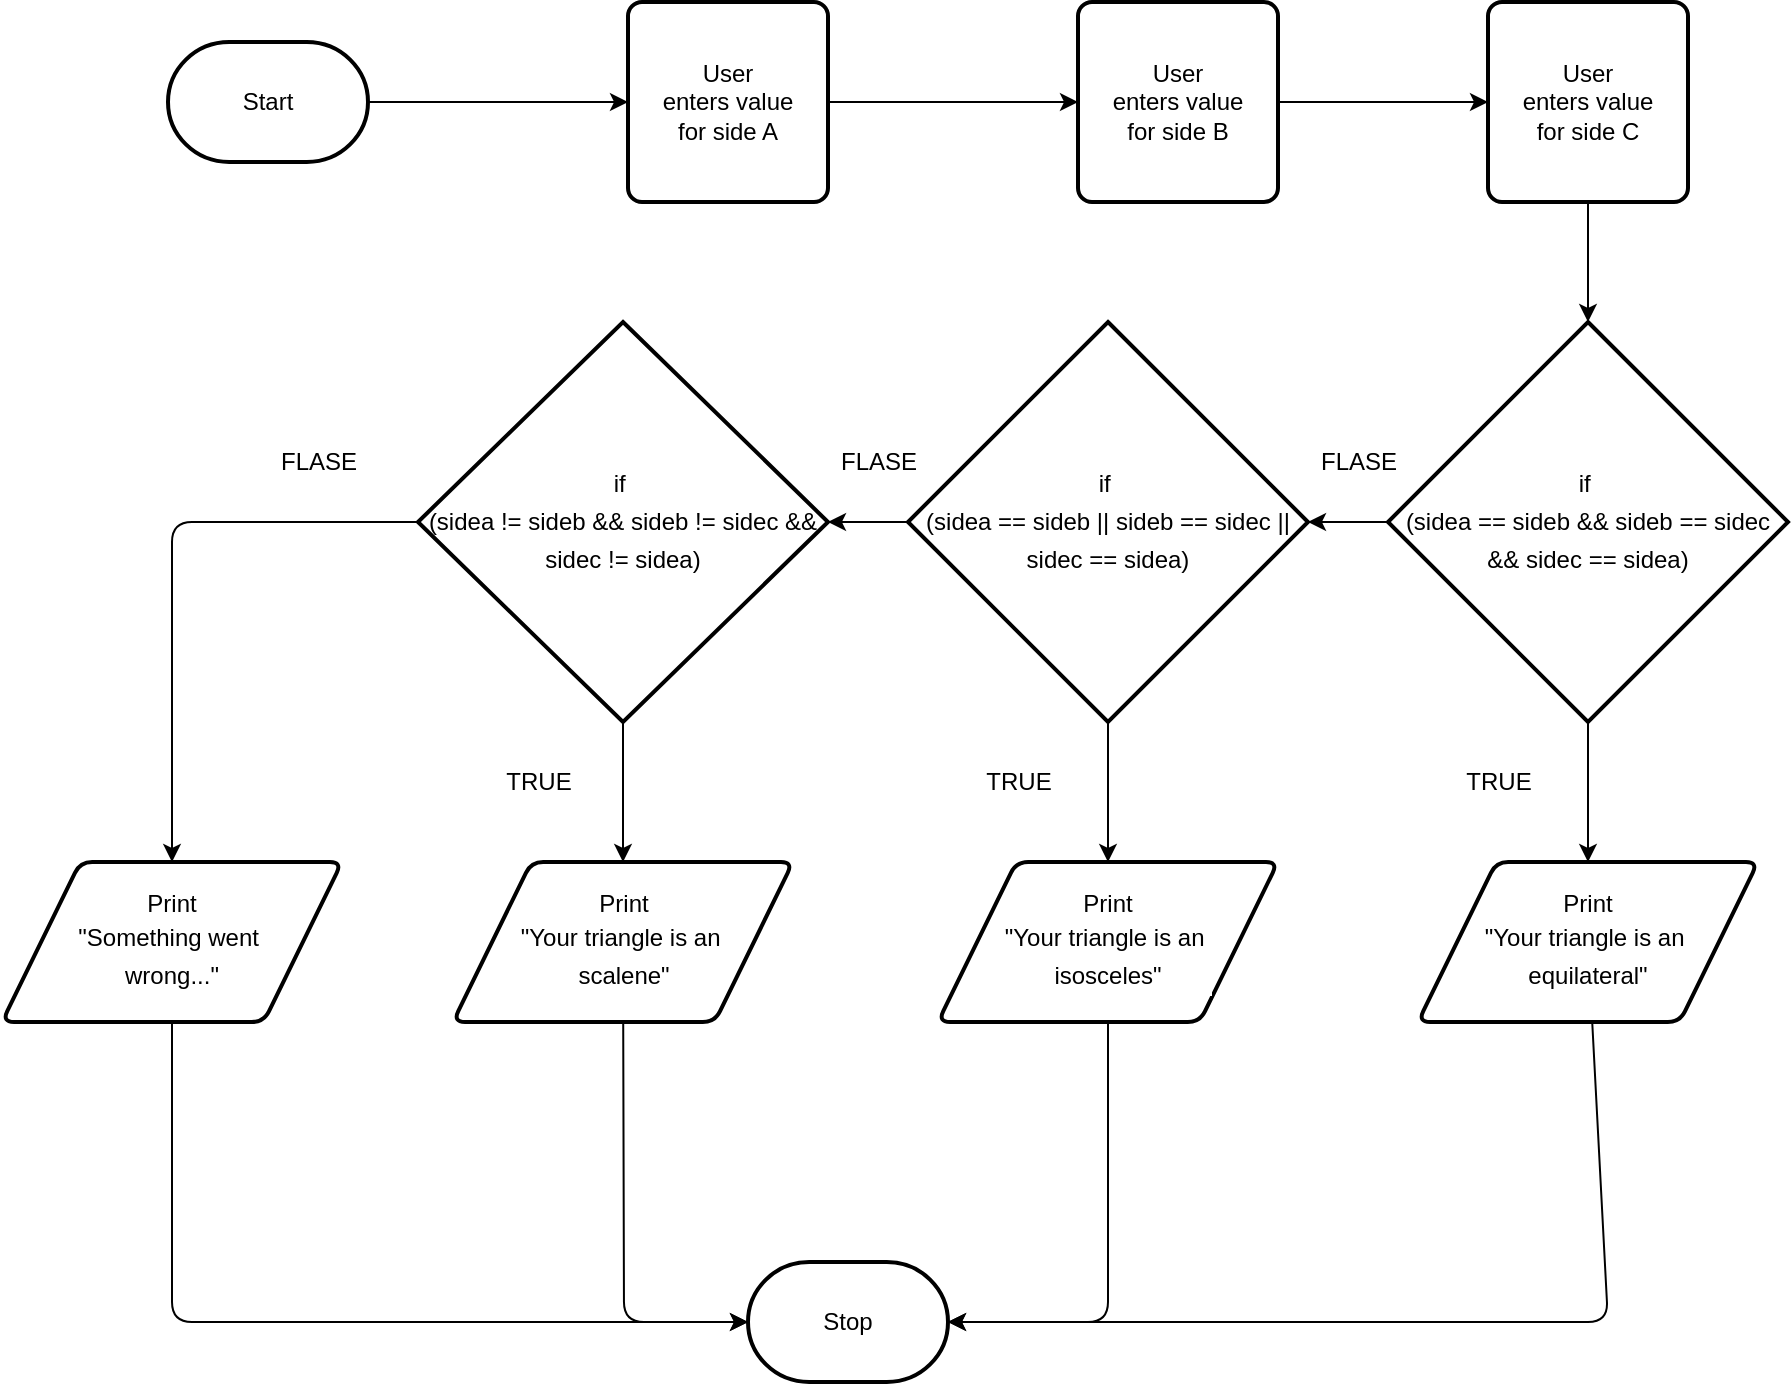 <mxfile>
    <diagram id="wN11-prrBjbYtcBjHlCy" name="Page-1">
        <mxGraphModel dx="1499" dy="563" grid="1" gridSize="10" guides="1" tooltips="1" connect="1" arrows="1" fold="1" page="1" pageScale="1" pageWidth="827" pageHeight="1169" math="0" shadow="0">
            <root>
                <mxCell id="0"/>
                <mxCell id="1" parent="0"/>
                <mxCell id="6" style="edgeStyle=none;html=1;" parent="1" source="2" target="3" edge="1">
                    <mxGeometry relative="1" as="geometry"/>
                </mxCell>
                <mxCell id="2" value="Start" style="strokeWidth=2;html=1;shape=mxgraph.flowchart.terminator;whiteSpace=wrap;" parent="1" vertex="1">
                    <mxGeometry x="-330" y="320" width="100" height="60" as="geometry"/>
                </mxCell>
                <mxCell id="7" style="edgeStyle=none;html=1;" parent="1" source="3" target="5" edge="1">
                    <mxGeometry relative="1" as="geometry"/>
                </mxCell>
                <mxCell id="3" value="User&lt;br&gt;enters value&lt;br&gt;for side A" style="rounded=1;whiteSpace=wrap;html=1;absoluteArcSize=1;arcSize=14;strokeWidth=2;" parent="1" vertex="1">
                    <mxGeometry x="-100" y="300" width="100" height="100" as="geometry"/>
                </mxCell>
                <mxCell id="26" style="edgeStyle=none;html=1;" edge="1" parent="1" source="4" target="12">
                    <mxGeometry relative="1" as="geometry"/>
                </mxCell>
                <mxCell id="4" value="User&lt;br&gt;enters value&lt;br&gt;for side C" style="rounded=1;whiteSpace=wrap;html=1;absoluteArcSize=1;arcSize=14;strokeWidth=2;" parent="1" vertex="1">
                    <mxGeometry x="330" y="300" width="100" height="100" as="geometry"/>
                </mxCell>
                <mxCell id="9" style="edgeStyle=none;html=1;" parent="1" source="5" target="4" edge="1">
                    <mxGeometry relative="1" as="geometry"/>
                </mxCell>
                <mxCell id="5" value="User&lt;br&gt;enters value&lt;br&gt;for side B" style="rounded=1;whiteSpace=wrap;html=1;absoluteArcSize=1;arcSize=14;strokeWidth=2;" parent="1" vertex="1">
                    <mxGeometry x="125" y="300" width="100" height="100" as="geometry"/>
                </mxCell>
                <mxCell id="25" style="edgeStyle=none;html=1;exitX=0;exitY=0.5;exitDx=0;exitDy=0;exitPerimeter=0;entryX=1;entryY=0.5;entryDx=0;entryDy=0;entryPerimeter=0;" edge="1" parent="1" source="10" target="11">
                    <mxGeometry relative="1" as="geometry"/>
                </mxCell>
                <mxCell id="32" style="edgeStyle=none;html=1;fontFamily=Helvetica;fontSize=12;fontColor=#000000;" edge="1" parent="1" source="10" target="28">
                    <mxGeometry relative="1" as="geometry"/>
                </mxCell>
                <mxCell id="10" value="&lt;div style=&quot;line-height: 19px&quot;&gt;&lt;font style=&quot;font-size: 12px&quot;&gt;if&amp;nbsp;&lt;/font&gt;&lt;/div&gt;&lt;div style=&quot;line-height: 19px&quot;&gt;&lt;font style=&quot;font-size: 12px&quot;&gt;(sidea == sideb || sideb == sidec || sidec == sidea)&lt;/font&gt;&lt;/div&gt;" style="strokeWidth=2;html=1;shape=mxgraph.flowchart.decision;whiteSpace=wrap;" parent="1" vertex="1">
                    <mxGeometry x="40" y="460" width="200" height="200" as="geometry"/>
                </mxCell>
                <mxCell id="33" style="edgeStyle=none;html=1;fontFamily=Helvetica;fontSize=12;fontColor=#000000;" edge="1" parent="1" source="11" target="29">
                    <mxGeometry relative="1" as="geometry"/>
                </mxCell>
                <mxCell id="40" style="edgeStyle=none;html=1;exitX=0;exitY=0.5;exitDx=0;exitDy=0;exitPerimeter=0;fontFamily=Helvetica;fontSize=12;fontColor=#000000;" edge="1" parent="1" source="11" target="37">
                    <mxGeometry relative="1" as="geometry">
                        <Array as="points">
                            <mxPoint x="-328" y="560"/>
                        </Array>
                    </mxGeometry>
                </mxCell>
                <mxCell id="11" value="&lt;div style=&quot;line-height: 19px&quot;&gt;&lt;div style=&quot;line-height: 19px&quot;&gt;&lt;div style=&quot;line-height: 19px&quot;&gt;if&amp;nbsp;&lt;/div&gt;&lt;div style=&quot;line-height: 19px&quot;&gt;(sidea != sideb &amp;amp;&amp;amp; sideb != sidec &amp;amp;&amp;amp; sidec != sidea)&lt;/div&gt;&lt;/div&gt;&lt;/div&gt;" style="strokeWidth=2;html=1;shape=mxgraph.flowchart.decision;whiteSpace=wrap;" parent="1" vertex="1">
                    <mxGeometry x="-205" y="460" width="205" height="200" as="geometry"/>
                </mxCell>
                <mxCell id="24" style="edgeStyle=none;html=1;exitX=0;exitY=0.5;exitDx=0;exitDy=0;exitPerimeter=0;entryX=1;entryY=0.5;entryDx=0;entryDy=0;entryPerimeter=0;" edge="1" parent="1" source="12" target="10">
                    <mxGeometry relative="1" as="geometry"/>
                </mxCell>
                <mxCell id="31" style="edgeStyle=none;html=1;fontFamily=Helvetica;fontSize=12;fontColor=#000000;" edge="1" parent="1" source="12" target="27">
                    <mxGeometry relative="1" as="geometry"/>
                </mxCell>
                <mxCell id="12" value="&lt;div style=&quot;line-height: 19px&quot;&gt;&lt;div style=&quot;line-height: 19px&quot;&gt;if&amp;nbsp;&lt;/div&gt;&lt;div style=&quot;line-height: 19px&quot;&gt;(sidea == sideb &amp;amp;&amp;amp; sideb == sidec &amp;amp;&amp;amp; sidec == sidea)&lt;/div&gt;&lt;/div&gt;" style="strokeWidth=2;html=1;shape=mxgraph.flowchart.decision;whiteSpace=wrap;" parent="1" vertex="1">
                    <mxGeometry x="280" y="460" width="200" height="200" as="geometry"/>
                </mxCell>
                <mxCell id="16" value="Stop" style="strokeWidth=2;html=1;shape=mxgraph.flowchart.terminator;whiteSpace=wrap;labelBackgroundColor=none;fontFamily=Helvetica;fontSize=12;fontColor=#000000;" parent="1" vertex="1">
                    <mxGeometry x="-40" y="930" width="100" height="60" as="geometry"/>
                </mxCell>
                <mxCell id="43" style="edgeStyle=none;html=1;fontFamily=Helvetica;fontSize=12;fontColor=#000000;" edge="1" parent="1" source="27" target="16">
                    <mxGeometry relative="1" as="geometry">
                        <Array as="points">
                            <mxPoint x="390" y="960"/>
                        </Array>
                    </mxGeometry>
                </mxCell>
                <mxCell id="27" value="&lt;font style=&quot;font-size: 12px&quot;&gt;Print&lt;br&gt;&lt;/font&gt;&lt;div style=&quot;line-height: 19px&quot;&gt;  &lt;font style=&quot;font-size: 12px&quot;&gt;&quot;Your triangle is an&amp;nbsp;&lt;/font&gt;&lt;/div&gt;&lt;div style=&quot;line-height: 19px&quot;&gt;&lt;font style=&quot;font-size: 12px&quot;&gt;equilateral&quot;&lt;/font&gt;&lt;/div&gt;" style="shape=parallelogram;html=1;strokeWidth=2;perimeter=parallelogramPerimeter;whiteSpace=wrap;rounded=1;arcSize=12;size=0.23;" vertex="1" parent="1">
                    <mxGeometry x="295" y="730" width="170" height="80" as="geometry"/>
                </mxCell>
                <mxCell id="44" style="edgeStyle=none;html=1;fontFamily=Helvetica;fontSize=12;fontColor=#000000;" edge="1" parent="1" source="28" target="16">
                    <mxGeometry relative="1" as="geometry">
                        <Array as="points">
                            <mxPoint x="140" y="960"/>
                        </Array>
                    </mxGeometry>
                </mxCell>
                <mxCell id="28" value="&lt;font style=&quot;font-size: 12px&quot;&gt;Print&lt;br&gt;&lt;/font&gt;&lt;div style=&quot;line-height: 19px&quot;&gt;&lt;div style=&quot;background-color: rgb(255 , 255 , 255) ; line-height: 19px&quot;&gt;&lt;font size=&quot;1&quot;&gt;  &lt;span style=&quot;font-size: 12px&quot;&gt;&quot;Your triangle is an&amp;nbsp;&lt;/span&gt;&lt;/font&gt;&lt;/div&gt;&lt;div style=&quot;background-color: rgb(255 , 255 , 255) ; line-height: 19px&quot;&gt;&lt;font size=&quot;1&quot;&gt;&lt;span style=&quot;font-size: 12px&quot;&gt;isosceles&quot;&lt;/span&gt;&lt;/font&gt;&lt;/div&gt;&lt;/div&gt;" style="shape=parallelogram;html=1;strokeWidth=2;perimeter=parallelogramPerimeter;whiteSpace=wrap;rounded=1;arcSize=12;size=0.23;" vertex="1" parent="1">
                    <mxGeometry x="55" y="730" width="170" height="80" as="geometry"/>
                </mxCell>
                <mxCell id="42" style="edgeStyle=none;html=1;fontFamily=Helvetica;fontSize=12;fontColor=#000000;" edge="1" parent="1" source="29" target="16">
                    <mxGeometry relative="1" as="geometry">
                        <Array as="points">
                            <mxPoint x="-102" y="960"/>
                        </Array>
                    </mxGeometry>
                </mxCell>
                <mxCell id="29" value="&lt;font style=&quot;font-size: 12px&quot;&gt;Print&lt;br&gt;&lt;/font&gt;&lt;div style=&quot;line-height: 19px&quot;&gt;&lt;div style=&quot;line-height: 19px&quot;&gt;&lt;font style=&quot;font-size: 12px&quot;&gt;&quot;Your triangle is an&amp;nbsp;&lt;/font&gt;&lt;/div&gt;&lt;div style=&quot;line-height: 19px&quot;&gt;&lt;font style=&quot;font-size: 12px&quot;&gt;scalene&quot;&lt;/font&gt;&lt;/div&gt;&lt;/div&gt;" style="shape=parallelogram;html=1;strokeWidth=2;perimeter=parallelogramPerimeter;whiteSpace=wrap;rounded=1;arcSize=12;size=0.23;" vertex="1" parent="1">
                    <mxGeometry x="-187.5" y="730" width="170" height="80" as="geometry"/>
                </mxCell>
                <mxCell id="34" value="FLASE" style="text;html=1;align=center;verticalAlign=middle;resizable=0;points=[];autosize=1;strokeColor=none;fillColor=none;fontSize=12;fontFamily=Helvetica;fontColor=#000000;" vertex="1" parent="1">
                    <mxGeometry x="240" y="520" width="50" height="20" as="geometry"/>
                </mxCell>
                <mxCell id="35" value="FLASE" style="text;html=1;align=center;verticalAlign=middle;resizable=0;points=[];autosize=1;strokeColor=none;fillColor=none;fontSize=12;fontFamily=Helvetica;fontColor=#000000;" vertex="1" parent="1">
                    <mxGeometry y="520" width="50" height="20" as="geometry"/>
                </mxCell>
                <mxCell id="36" value="FLASE" style="text;html=1;align=center;verticalAlign=middle;resizable=0;points=[];autosize=1;strokeColor=none;fillColor=none;fontSize=12;fontFamily=Helvetica;fontColor=#000000;" vertex="1" parent="1">
                    <mxGeometry x="-280" y="520" width="50" height="20" as="geometry"/>
                </mxCell>
                <mxCell id="41" style="edgeStyle=none;html=1;fontFamily=Helvetica;fontSize=12;fontColor=#000000;" edge="1" parent="1" source="37" target="16">
                    <mxGeometry relative="1" as="geometry">
                        <Array as="points">
                            <mxPoint x="-328" y="960"/>
                        </Array>
                    </mxGeometry>
                </mxCell>
                <mxCell id="37" value="&lt;font style=&quot;font-size: 12px&quot;&gt;Print&lt;br&gt;&lt;/font&gt;&lt;div style=&quot;line-height: 19px&quot;&gt;&lt;div style=&quot;line-height: 19px&quot;&gt;&lt;div style=&quot;line-height: 19px&quot;&gt;&lt;font style=&quot;font-size: 12px&quot;&gt;&quot;Something went&amp;nbsp;&lt;/font&gt;&lt;/div&gt;&lt;div style=&quot;line-height: 19px&quot;&gt;&lt;font style=&quot;font-size: 12px&quot;&gt;wrong...&quot;&lt;/font&gt;&lt;/div&gt;&lt;/div&gt;&lt;/div&gt;" style="shape=parallelogram;html=1;strokeWidth=2;perimeter=parallelogramPerimeter;whiteSpace=wrap;rounded=1;arcSize=12;size=0.23;" vertex="1" parent="1">
                    <mxGeometry x="-413" y="730" width="170" height="80" as="geometry"/>
                </mxCell>
                <mxCell id="45" value="TRUE" style="text;html=1;align=center;verticalAlign=middle;resizable=0;points=[];autosize=1;strokeColor=none;fillColor=none;fontSize=12;fontFamily=Helvetica;fontColor=#000000;" vertex="1" parent="1">
                    <mxGeometry x="-170" y="680" width="50" height="20" as="geometry"/>
                </mxCell>
                <mxCell id="46" value="TRUE" style="text;html=1;align=center;verticalAlign=middle;resizable=0;points=[];autosize=1;strokeColor=none;fillColor=none;fontSize=12;fontFamily=Helvetica;fontColor=#000000;" vertex="1" parent="1">
                    <mxGeometry x="70" y="680" width="50" height="20" as="geometry"/>
                </mxCell>
                <mxCell id="47" value="TRUE" style="text;html=1;align=center;verticalAlign=middle;resizable=0;points=[];autosize=1;strokeColor=none;fillColor=none;fontSize=12;fontFamily=Helvetica;fontColor=#000000;" vertex="1" parent="1">
                    <mxGeometry x="310" y="680" width="50" height="20" as="geometry"/>
                </mxCell>
            </root>
        </mxGraphModel>
    </diagram>
</mxfile>